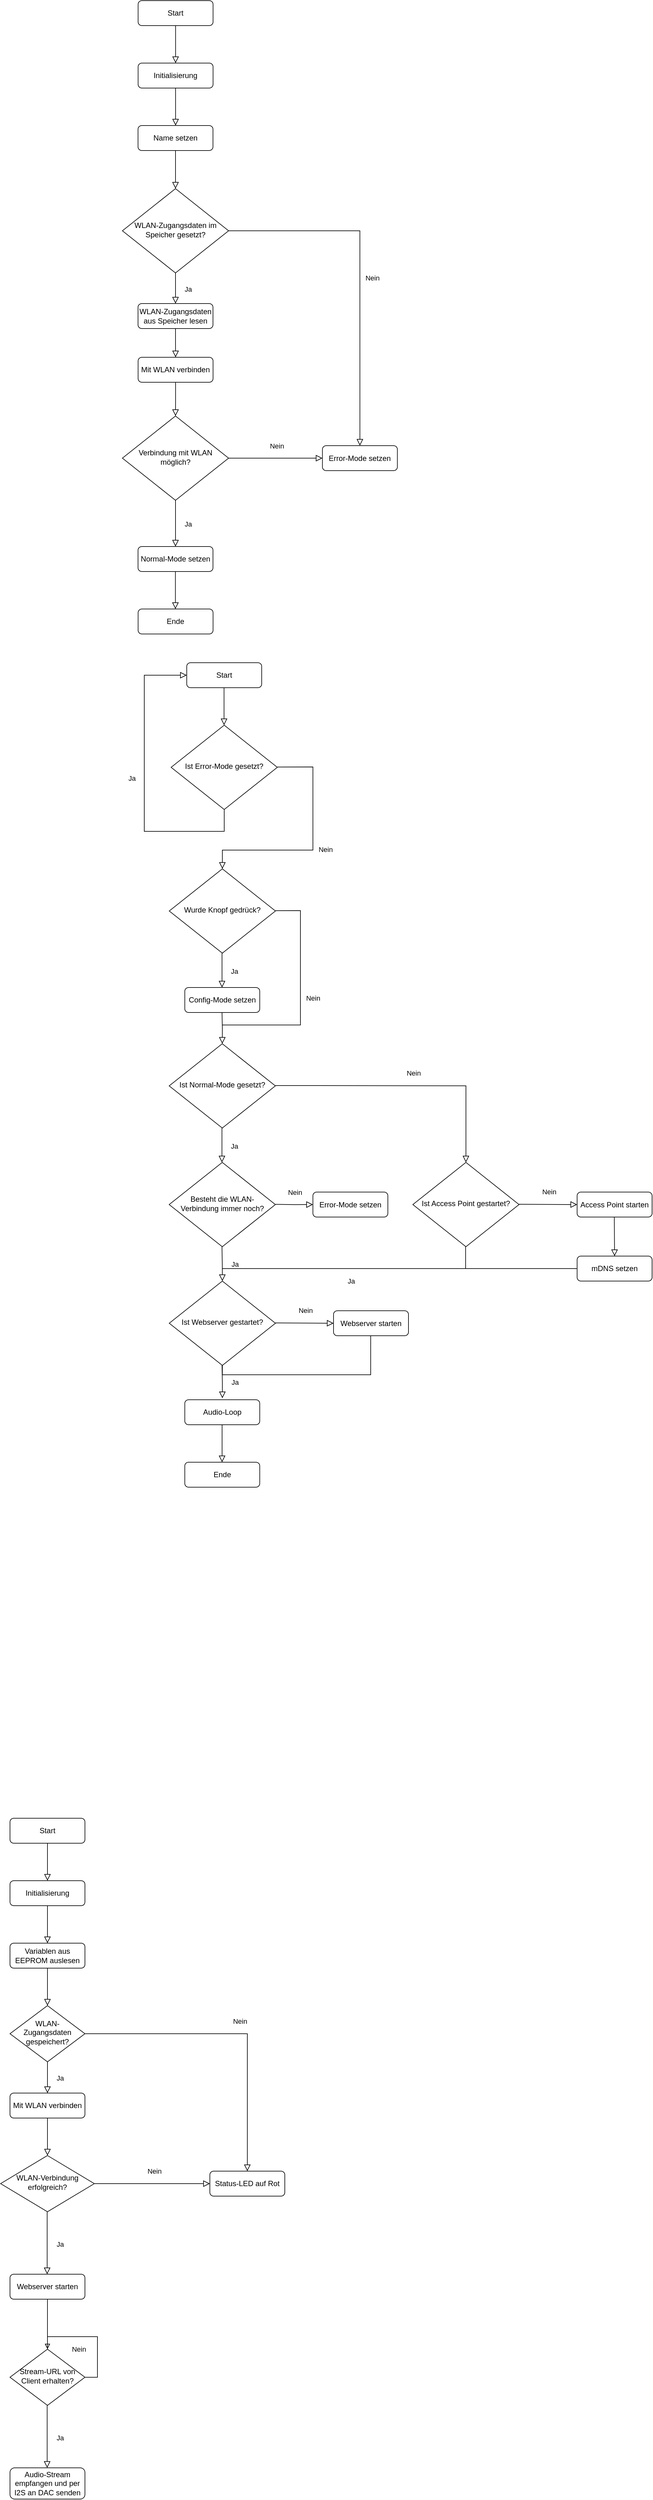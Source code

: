<mxfile version="22.0.3" type="device">
  <diagram id="C5RBs43oDa-KdzZeNtuy" name="Page-1">
    <mxGraphModel dx="2302" dy="3685" grid="1" gridSize="10" guides="1" tooltips="1" connect="1" arrows="1" fold="1" page="1" pageScale="1" pageWidth="827" pageHeight="1169" math="0" shadow="0">
      <root>
        <mxCell id="WIyWlLk6GJQsqaUBKTNV-0" />
        <mxCell id="WIyWlLk6GJQsqaUBKTNV-1" parent="WIyWlLk6GJQsqaUBKTNV-0" />
        <mxCell id="WIyWlLk6GJQsqaUBKTNV-2" value="" style="rounded=0;html=1;jettySize=auto;orthogonalLoop=1;fontSize=11;endArrow=block;endFill=0;endSize=8;strokeWidth=1;shadow=0;labelBackgroundColor=none;edgeStyle=orthogonalEdgeStyle;entryX=0.5;entryY=0;entryDx=0;entryDy=0;" parent="WIyWlLk6GJQsqaUBKTNV-1" source="WIyWlLk6GJQsqaUBKTNV-3" target="NoUdIXCvbO5CBjFVfiQf-2" edge="1">
          <mxGeometry relative="1" as="geometry">
            <mxPoint x="125" y="1810" as="targetPoint" />
          </mxGeometry>
        </mxCell>
        <mxCell id="WIyWlLk6GJQsqaUBKTNV-3" value="Initialisierung" style="rounded=1;whiteSpace=wrap;html=1;fontSize=12;glass=0;strokeWidth=1;shadow=0;" parent="WIyWlLk6GJQsqaUBKTNV-1" vertex="1">
          <mxGeometry x="65" y="1680" width="120" height="40" as="geometry" />
        </mxCell>
        <mxCell id="WIyWlLk6GJQsqaUBKTNV-5" value="Nein" style="edgeStyle=orthogonalEdgeStyle;rounded=0;html=1;jettySize=auto;orthogonalLoop=1;fontSize=11;endArrow=block;endFill=0;endSize=8;strokeWidth=1;shadow=0;labelBackgroundColor=none;entryX=0.5;entryY=0;entryDx=0;entryDy=0;" parent="WIyWlLk6GJQsqaUBKTNV-1" source="WIyWlLk6GJQsqaUBKTNV-6" target="NoUdIXCvbO5CBjFVfiQf-26" edge="1">
          <mxGeometry x="0.032" y="20" relative="1" as="geometry">
            <mxPoint as="offset" />
            <mxPoint x="435.067" y="2070" as="targetPoint" />
          </mxGeometry>
        </mxCell>
        <mxCell id="WIyWlLk6GJQsqaUBKTNV-6" value="WLAN- Zugangsdaten gespeichert?" style="rhombus;whiteSpace=wrap;html=1;shadow=0;fontFamily=Helvetica;fontSize=12;align=center;strokeWidth=1;spacing=6;spacingTop=-4;" parent="WIyWlLk6GJQsqaUBKTNV-1" vertex="1">
          <mxGeometry x="65" y="1880" width="120" height="90" as="geometry" />
        </mxCell>
        <mxCell id="NoUdIXCvbO5CBjFVfiQf-2" value="Variablen aus EEPROM auslesen" style="rounded=1;whiteSpace=wrap;html=1;fontSize=12;glass=0;strokeWidth=1;shadow=0;" parent="WIyWlLk6GJQsqaUBKTNV-1" vertex="1">
          <mxGeometry x="65" y="1780" width="120" height="40" as="geometry" />
        </mxCell>
        <mxCell id="NoUdIXCvbO5CBjFVfiQf-8" value="" style="rounded=0;html=1;jettySize=auto;orthogonalLoop=1;fontSize=11;endArrow=block;endFill=0;endSize=8;strokeWidth=1;shadow=0;labelBackgroundColor=none;edgeStyle=orthogonalEdgeStyle;entryX=0.5;entryY=0;entryDx=0;entryDy=0;" parent="WIyWlLk6GJQsqaUBKTNV-1" edge="1">
          <mxGeometry relative="1" as="geometry">
            <mxPoint x="125" y="1820" as="sourcePoint" />
            <mxPoint x="125" y="1880" as="targetPoint" />
          </mxGeometry>
        </mxCell>
        <mxCell id="NoUdIXCvbO5CBjFVfiQf-14" value="Mit WLAN verbinden" style="rounded=1;whiteSpace=wrap;html=1;fontSize=12;glass=0;strokeWidth=1;shadow=0;" parent="WIyWlLk6GJQsqaUBKTNV-1" vertex="1">
          <mxGeometry x="65" y="2020" width="120" height="40" as="geometry" />
        </mxCell>
        <mxCell id="NoUdIXCvbO5CBjFVfiQf-16" value="Ja" style="edgeStyle=orthogonalEdgeStyle;rounded=0;html=1;jettySize=auto;orthogonalLoop=1;fontSize=11;endArrow=block;endFill=0;endSize=8;strokeWidth=1;shadow=0;labelBackgroundColor=none;exitX=0.5;exitY=1;exitDx=0;exitDy=0;entryX=0.5;entryY=0;entryDx=0;entryDy=0;" parent="WIyWlLk6GJQsqaUBKTNV-1" source="WIyWlLk6GJQsqaUBKTNV-6" target="NoUdIXCvbO5CBjFVfiQf-14" edge="1">
          <mxGeometry x="0.032" y="20" relative="1" as="geometry">
            <mxPoint as="offset" />
            <mxPoint x="115" y="2000" as="sourcePoint" />
            <mxPoint x="215" y="2145" as="targetPoint" />
          </mxGeometry>
        </mxCell>
        <mxCell id="NoUdIXCvbO5CBjFVfiQf-26" value="Status-LED auf Rot" style="rounded=1;whiteSpace=wrap;html=1;fontSize=12;glass=0;strokeWidth=1;shadow=0;" parent="WIyWlLk6GJQsqaUBKTNV-1" vertex="1">
          <mxGeometry x="385" y="2145" width="120" height="40" as="geometry" />
        </mxCell>
        <mxCell id="NoUdIXCvbO5CBjFVfiQf-29" value="" style="rounded=0;html=1;jettySize=auto;orthogonalLoop=1;fontSize=11;endArrow=block;endFill=0;endSize=8;strokeWidth=1;shadow=0;labelBackgroundColor=none;edgeStyle=orthogonalEdgeStyle;entryX=0.5;entryY=0;entryDx=0;entryDy=0;" parent="WIyWlLk6GJQsqaUBKTNV-1" edge="1">
          <mxGeometry relative="1" as="geometry">
            <mxPoint x="125" y="2060" as="sourcePoint" />
            <mxPoint x="125" y="2120" as="targetPoint" />
          </mxGeometry>
        </mxCell>
        <mxCell id="NoUdIXCvbO5CBjFVfiQf-40" value="Nein" style="edgeStyle=orthogonalEdgeStyle;rounded=0;html=1;jettySize=auto;orthogonalLoop=1;fontSize=11;endArrow=block;endFill=0;endSize=8;strokeWidth=1;shadow=0;labelBackgroundColor=none;entryX=0;entryY=0.5;entryDx=0;entryDy=0;" parent="WIyWlLk6GJQsqaUBKTNV-1" source="NoUdIXCvbO5CBjFVfiQf-41" target="NoUdIXCvbO5CBjFVfiQf-26" edge="1">
          <mxGeometry x="0.032" y="20" relative="1" as="geometry">
            <mxPoint as="offset" />
            <mxPoint x="285" y="2310" as="targetPoint" />
          </mxGeometry>
        </mxCell>
        <mxCell id="NoUdIXCvbO5CBjFVfiQf-41" value="WLAN-Verbindung erfolgreich?" style="rhombus;whiteSpace=wrap;html=1;shadow=0;fontFamily=Helvetica;fontSize=12;align=center;strokeWidth=1;spacing=6;spacingTop=-4;" parent="WIyWlLk6GJQsqaUBKTNV-1" vertex="1">
          <mxGeometry x="50" y="2120" width="150" height="90" as="geometry" />
        </mxCell>
        <mxCell id="f2kTeQApSR_eKl2B75hl-4" style="edgeStyle=orthogonalEdgeStyle;rounded=0;hachureGap=4;orthogonalLoop=1;jettySize=auto;html=1;entryX=0.5;entryY=0;entryDx=0;entryDy=0;fontFamily=Architects Daughter;fontSource=https%3A%2F%2Ffonts.googleapis.com%2Fcss%3Ffamily%3DArchitects%2BDaughter;fontSize=16;endArrow=block;endFill=0;" parent="WIyWlLk6GJQsqaUBKTNV-1" source="NoUdIXCvbO5CBjFVfiQf-45" edge="1">
          <mxGeometry relative="1" as="geometry">
            <mxPoint x="125" y="2430" as="targetPoint" />
          </mxGeometry>
        </mxCell>
        <mxCell id="NoUdIXCvbO5CBjFVfiQf-45" value="Webserver starten" style="rounded=1;whiteSpace=wrap;html=1;fontSize=12;glass=0;strokeWidth=1;shadow=0;" parent="WIyWlLk6GJQsqaUBKTNV-1" vertex="1">
          <mxGeometry x="65" y="2310" width="120" height="40" as="geometry" />
        </mxCell>
        <mxCell id="NoUdIXCvbO5CBjFVfiQf-47" value="Ja" style="edgeStyle=orthogonalEdgeStyle;rounded=0;html=1;jettySize=auto;orthogonalLoop=1;fontSize=11;endArrow=block;endFill=0;endSize=8;strokeWidth=1;shadow=0;labelBackgroundColor=none;exitX=0.5;exitY=1;exitDx=0;exitDy=0;entryX=0.5;entryY=0;entryDx=0;entryDy=0;" parent="WIyWlLk6GJQsqaUBKTNV-1" edge="1">
          <mxGeometry x="0.032" y="20" relative="1" as="geometry">
            <mxPoint as="offset" />
            <mxPoint x="124.5" y="2210" as="sourcePoint" />
            <mxPoint x="124.5" y="2310" as="targetPoint" />
          </mxGeometry>
        </mxCell>
        <mxCell id="f2kTeQApSR_eKl2B75hl-6" value="Stream-URL von Client erhalten?" style="rhombus;whiteSpace=wrap;html=1;shadow=0;fontFamily=Helvetica;fontSize=12;align=center;strokeWidth=1;spacing=6;spacingTop=-4;" parent="WIyWlLk6GJQsqaUBKTNV-1" vertex="1">
          <mxGeometry x="65" y="2430" width="120" height="90" as="geometry" />
        </mxCell>
        <mxCell id="f2kTeQApSR_eKl2B75hl-8" value="Nein" style="edgeStyle=orthogonalEdgeStyle;rounded=0;html=1;jettySize=auto;orthogonalLoop=1;fontSize=11;endArrow=none;endFill=0;endSize=8;strokeWidth=1;shadow=0;labelBackgroundColor=none;entryX=0.5;entryY=0;entryDx=0;entryDy=0;" parent="WIyWlLk6GJQsqaUBKTNV-1" target="f2kTeQApSR_eKl2B75hl-6" edge="1">
          <mxGeometry x="0.243" y="20" relative="1" as="geometry">
            <mxPoint as="offset" />
            <mxPoint x="405" y="2450" as="targetPoint" />
            <mxPoint x="185" y="2475" as="sourcePoint" />
            <Array as="points">
              <mxPoint x="205" y="2475" />
              <mxPoint x="205" y="2410" />
              <mxPoint x="125" y="2410" />
            </Array>
          </mxGeometry>
        </mxCell>
        <mxCell id="f2kTeQApSR_eKl2B75hl-10" value="Audio-Stream empfangen und per I2S an DAC senden" style="rounded=1;whiteSpace=wrap;html=1;fontSize=12;glass=0;strokeWidth=1;shadow=0;" parent="WIyWlLk6GJQsqaUBKTNV-1" vertex="1">
          <mxGeometry x="65" y="2620" width="120" height="50" as="geometry" />
        </mxCell>
        <mxCell id="f2kTeQApSR_eKl2B75hl-11" value="Ja" style="edgeStyle=orthogonalEdgeStyle;rounded=0;html=1;jettySize=auto;orthogonalLoop=1;fontSize=11;endArrow=block;endFill=0;endSize=8;strokeWidth=1;shadow=0;labelBackgroundColor=none;exitX=0.5;exitY=1;exitDx=0;exitDy=0;entryX=0.5;entryY=0;entryDx=0;entryDy=0;" parent="WIyWlLk6GJQsqaUBKTNV-1" edge="1">
          <mxGeometry x="0.032" y="20" relative="1" as="geometry">
            <mxPoint as="offset" />
            <mxPoint x="124.5" y="2520" as="sourcePoint" />
            <mxPoint x="124.5" y="2620" as="targetPoint" />
          </mxGeometry>
        </mxCell>
        <mxCell id="qmAoVKqce5lMV85SD938-1" value="Start" style="rounded=1;whiteSpace=wrap;html=1;fontSize=12;glass=0;strokeWidth=1;shadow=0;" parent="WIyWlLk6GJQsqaUBKTNV-1" vertex="1">
          <mxGeometry x="65" y="1580" width="120" height="40" as="geometry" />
        </mxCell>
        <mxCell id="qmAoVKqce5lMV85SD938-2" value="" style="rounded=0;html=1;jettySize=auto;orthogonalLoop=1;fontSize=11;endArrow=block;endFill=0;endSize=8;strokeWidth=1;shadow=0;labelBackgroundColor=none;edgeStyle=orthogonalEdgeStyle;entryX=0.5;entryY=0;entryDx=0;entryDy=0;exitX=0.5;exitY=1;exitDx=0;exitDy=0;" parent="WIyWlLk6GJQsqaUBKTNV-1" source="qmAoVKqce5lMV85SD938-1" target="WIyWlLk6GJQsqaUBKTNV-3" edge="1">
          <mxGeometry relative="1" as="geometry">
            <mxPoint x="135" y="1790" as="targetPoint" />
            <mxPoint x="135" y="1730" as="sourcePoint" />
          </mxGeometry>
        </mxCell>
        <mxCell id="qmAoVKqce5lMV85SD938-8" value="Nein" style="edgeStyle=orthogonalEdgeStyle;rounded=0;html=1;jettySize=auto;orthogonalLoop=1;fontSize=11;endArrow=block;endFill=0;endSize=8;strokeWidth=1;shadow=0;labelBackgroundColor=none;entryX=0.5;entryY=0;entryDx=0;entryDy=0;" parent="WIyWlLk6GJQsqaUBKTNV-1" source="qmAoVKqce5lMV85SD938-9" target="qmAoVKqce5lMV85SD938-12" edge="1">
          <mxGeometry x="0.031" y="20" relative="1" as="geometry">
            <mxPoint as="offset" />
            <mxPoint x="634.99" y="-719" as="targetPoint" />
          </mxGeometry>
        </mxCell>
        <mxCell id="qmAoVKqce5lMV85SD938-9" value="WLAN-Zugangsdaten im Speicher gesetzt?" style="rhombus;whiteSpace=wrap;html=1;shadow=0;fontFamily=Helvetica;fontSize=12;align=center;strokeWidth=1;spacing=6;spacingTop=-4;" parent="WIyWlLk6GJQsqaUBKTNV-1" vertex="1">
          <mxGeometry x="244.99" y="-1029" width="170" height="135" as="geometry" />
        </mxCell>
        <mxCell id="qmAoVKqce5lMV85SD938-10" value="Ja" style="edgeStyle=orthogonalEdgeStyle;rounded=0;html=1;jettySize=auto;orthogonalLoop=1;fontSize=11;endArrow=block;endFill=0;endSize=8;strokeWidth=1;shadow=0;labelBackgroundColor=none;exitX=0.5;exitY=1;exitDx=0;exitDy=0;entryX=0.5;entryY=0;entryDx=0;entryDy=0;" parent="WIyWlLk6GJQsqaUBKTNV-1" source="qmAoVKqce5lMV85SD938-9" target="qmAoVKqce5lMV85SD938-11" edge="1">
          <mxGeometry x="0.032" y="20" relative="1" as="geometry">
            <mxPoint as="offset" />
            <mxPoint x="304.99" y="-864" as="sourcePoint" />
            <mxPoint x="314.99" y="-844" as="targetPoint" />
          </mxGeometry>
        </mxCell>
        <mxCell id="qmAoVKqce5lMV85SD938-11" value="WLAN-Zugangsdaten aus Speicher lesen" style="rounded=1;whiteSpace=wrap;html=1;fontSize=12;glass=0;strokeWidth=1;shadow=0;" parent="WIyWlLk6GJQsqaUBKTNV-1" vertex="1">
          <mxGeometry x="269.99" y="-845" width="120" height="40" as="geometry" />
        </mxCell>
        <mxCell id="qmAoVKqce5lMV85SD938-12" value="Error-Mode setzen" style="rounded=1;whiteSpace=wrap;html=1;fontSize=12;glass=0;strokeWidth=1;shadow=0;" parent="WIyWlLk6GJQsqaUBKTNV-1" vertex="1">
          <mxGeometry x="565.24" y="-617.5" width="120" height="40" as="geometry" />
        </mxCell>
        <mxCell id="qmAoVKqce5lMV85SD938-14" value="Mit WLAN verbinden" style="rounded=1;whiteSpace=wrap;html=1;fontSize=12;glass=0;strokeWidth=1;shadow=0;" parent="WIyWlLk6GJQsqaUBKTNV-1" vertex="1">
          <mxGeometry x="270.12" y="-759" width="120" height="40" as="geometry" />
        </mxCell>
        <mxCell id="qmAoVKqce5lMV85SD938-15" value="Verbindung mit WLAN möglich?" style="rhombus;whiteSpace=wrap;html=1;shadow=0;fontFamily=Helvetica;fontSize=12;align=center;strokeWidth=1;spacing=6;spacingTop=-4;" parent="WIyWlLk6GJQsqaUBKTNV-1" vertex="1">
          <mxGeometry x="244.99" y="-665" width="170" height="135" as="geometry" />
        </mxCell>
        <mxCell id="qmAoVKqce5lMV85SD938-16" value="Ja" style="edgeStyle=orthogonalEdgeStyle;rounded=0;html=1;jettySize=auto;orthogonalLoop=1;fontSize=11;endArrow=block;endFill=0;endSize=8;strokeWidth=1;shadow=0;labelBackgroundColor=none;exitX=0.5;exitY=1;exitDx=0;exitDy=0;entryX=0.5;entryY=0;entryDx=0;entryDy=0;" parent="WIyWlLk6GJQsqaUBKTNV-1" source="qmAoVKqce5lMV85SD938-15" target="qmAoVKqce5lMV85SD938-22" edge="1">
          <mxGeometry x="0.032" y="20" relative="1" as="geometry">
            <mxPoint as="offset" />
            <mxPoint x="340.11" y="-865" as="sourcePoint" />
            <mxPoint x="330.11" y="-476" as="targetPoint" />
          </mxGeometry>
        </mxCell>
        <mxCell id="qmAoVKqce5lMV85SD938-17" value="Nein" style="edgeStyle=orthogonalEdgeStyle;rounded=0;html=1;jettySize=auto;orthogonalLoop=1;fontSize=11;endArrow=block;endFill=0;endSize=8;strokeWidth=1;shadow=0;labelBackgroundColor=none;entryX=0;entryY=0.5;entryDx=0;entryDy=0;exitX=1;exitY=0.5;exitDx=0;exitDy=0;" parent="WIyWlLk6GJQsqaUBKTNV-1" source="qmAoVKqce5lMV85SD938-15" target="qmAoVKqce5lMV85SD938-12" edge="1">
          <mxGeometry x="0.032" y="20" relative="1" as="geometry">
            <mxPoint as="offset" />
            <mxPoint x="635.11" y="-445" as="targetPoint" />
            <mxPoint x="425.11" y="-647" as="sourcePoint" />
          </mxGeometry>
        </mxCell>
        <mxCell id="qmAoVKqce5lMV85SD938-18" value="" style="rounded=0;html=1;jettySize=auto;orthogonalLoop=1;fontSize=11;endArrow=block;endFill=0;endSize=8;strokeWidth=1;shadow=0;labelBackgroundColor=none;edgeStyle=orthogonalEdgeStyle;exitX=0.5;exitY=1;exitDx=0;exitDy=0;entryX=0.5;entryY=0;entryDx=0;entryDy=0;" parent="WIyWlLk6GJQsqaUBKTNV-1" source="qmAoVKqce5lMV85SD938-11" target="qmAoVKqce5lMV85SD938-14" edge="1">
          <mxGeometry relative="1" as="geometry">
            <mxPoint x="315.11" y="-765" as="targetPoint" />
            <mxPoint x="155.11" y="-415" as="sourcePoint" />
          </mxGeometry>
        </mxCell>
        <mxCell id="qmAoVKqce5lMV85SD938-20" value="" style="rounded=0;html=1;jettySize=auto;orthogonalLoop=1;fontSize=11;endArrow=block;endFill=0;endSize=8;strokeWidth=1;shadow=0;labelBackgroundColor=none;edgeStyle=orthogonalEdgeStyle;exitX=0.5;exitY=1;exitDx=0;exitDy=0;entryX=0.5;entryY=0;entryDx=0;entryDy=0;" parent="WIyWlLk6GJQsqaUBKTNV-1" source="qmAoVKqce5lMV85SD938-14" target="qmAoVKqce5lMV85SD938-15" edge="1">
          <mxGeometry relative="1" as="geometry">
            <mxPoint x="329.11" y="-673" as="targetPoint" />
            <mxPoint x="329.11" y="-719" as="sourcePoint" />
          </mxGeometry>
        </mxCell>
        <mxCell id="qmAoVKqce5lMV85SD938-21" value="Ist Error-Mode gesetzt?" style="rhombus;whiteSpace=wrap;html=1;shadow=0;fontFamily=Helvetica;fontSize=12;align=center;strokeWidth=1;spacing=6;spacingTop=-4;" parent="WIyWlLk6GJQsqaUBKTNV-1" vertex="1">
          <mxGeometry x="323" y="-170" width="170" height="135" as="geometry" />
        </mxCell>
        <mxCell id="qmAoVKqce5lMV85SD938-22" value="Normal-Mode setzen" style="rounded=1;whiteSpace=wrap;html=1;fontSize=12;glass=0;strokeWidth=1;shadow=0;" parent="WIyWlLk6GJQsqaUBKTNV-1" vertex="1">
          <mxGeometry x="269.99" y="-456" width="120" height="40" as="geometry" />
        </mxCell>
        <mxCell id="qmAoVKqce5lMV85SD938-26" value="Nein" style="edgeStyle=orthogonalEdgeStyle;rounded=0;html=1;jettySize=auto;orthogonalLoop=1;fontSize=11;endArrow=block;endFill=0;endSize=8;strokeWidth=1;shadow=0;labelBackgroundColor=none;entryX=0.5;entryY=0;entryDx=0;entryDy=0;exitX=1;exitY=0.5;exitDx=0;exitDy=0;" parent="WIyWlLk6GJQsqaUBKTNV-1" target="qmAoVKqce5lMV85SD938-58" edge="1">
          <mxGeometry x="0.032" y="20" relative="1" as="geometry">
            <mxPoint as="offset" />
            <mxPoint x="635" y="-10" as="targetPoint" />
            <mxPoint x="493.12" y="-103.06" as="sourcePoint" />
            <Array as="points">
              <mxPoint x="550" y="-103" />
              <mxPoint x="550" y="30" />
              <mxPoint x="405" y="30" />
            </Array>
          </mxGeometry>
        </mxCell>
        <mxCell id="qmAoVKqce5lMV85SD938-29" value="Ja" style="edgeStyle=orthogonalEdgeStyle;rounded=0;html=1;jettySize=auto;orthogonalLoop=1;fontSize=11;endArrow=block;endFill=0;endSize=8;strokeWidth=1;shadow=0;labelBackgroundColor=none;entryX=0;entryY=0.5;entryDx=0;entryDy=0;exitX=0.5;exitY=1;exitDx=0;exitDy=0;" parent="WIyWlLk6GJQsqaUBKTNV-1" source="qmAoVKqce5lMV85SD938-21" target="qmAoVKqce5lMV85SD938-68" edge="1">
          <mxGeometry x="0.032" y="20" relative="1" as="geometry">
            <mxPoint as="offset" />
            <mxPoint x="440" as="sourcePoint" />
            <mxPoint x="407.47" y="20" as="targetPoint" />
            <Array as="points">
              <mxPoint x="408" />
              <mxPoint x="280" />
              <mxPoint x="280" y="-250" />
            </Array>
          </mxGeometry>
        </mxCell>
        <mxCell id="qmAoVKqce5lMV85SD938-32" value="Ist Normal-Mode gesetzt?" style="rhombus;whiteSpace=wrap;html=1;shadow=0;fontFamily=Helvetica;fontSize=12;align=center;strokeWidth=1;spacing=6;spacingTop=-4;" parent="WIyWlLk6GJQsqaUBKTNV-1" vertex="1">
          <mxGeometry x="319.88" y="340" width="170" height="135" as="geometry" />
        </mxCell>
        <mxCell id="qmAoVKqce5lMV85SD938-33" value="Nein" style="edgeStyle=orthogonalEdgeStyle;rounded=0;html=1;jettySize=auto;orthogonalLoop=1;fontSize=11;endArrow=block;endFill=0;endSize=8;strokeWidth=1;shadow=0;labelBackgroundColor=none;entryX=0.5;entryY=0;entryDx=0;entryDy=0;exitX=1;exitY=0.5;exitDx=0;exitDy=0;" parent="WIyWlLk6GJQsqaUBKTNV-1" target="qmAoVKqce5lMV85SD938-44" edge="1">
          <mxGeometry x="0.032" y="20" relative="1" as="geometry">
            <mxPoint as="offset" />
            <mxPoint x="742" y="442.5" as="targetPoint" />
            <mxPoint x="490" y="406.94" as="sourcePoint" />
          </mxGeometry>
        </mxCell>
        <mxCell id="qmAoVKqce5lMV85SD938-34" value="Ja" style="edgeStyle=orthogonalEdgeStyle;rounded=0;html=1;jettySize=auto;orthogonalLoop=1;fontSize=11;endArrow=block;endFill=0;endSize=8;strokeWidth=1;shadow=0;labelBackgroundColor=none;exitX=0.5;exitY=1;exitDx=0;exitDy=0;entryX=0.5;entryY=0;entryDx=0;entryDy=0;" parent="WIyWlLk6GJQsqaUBKTNV-1" edge="1">
          <mxGeometry x="0.032" y="20" relative="1" as="geometry">
            <mxPoint as="offset" />
            <mxPoint x="404.35" y="475" as="sourcePoint" />
            <mxPoint x="404.35" y="530" as="targetPoint" />
          </mxGeometry>
        </mxCell>
        <mxCell id="qmAoVKqce5lMV85SD938-37" value="Besteht die WLAN-Verbindung immer noch?" style="rhombus;whiteSpace=wrap;html=1;shadow=0;fontFamily=Helvetica;fontSize=12;align=center;strokeWidth=1;spacing=6;spacingTop=-4;" parent="WIyWlLk6GJQsqaUBKTNV-1" vertex="1">
          <mxGeometry x="319.88" y="530" width="170" height="135" as="geometry" />
        </mxCell>
        <mxCell id="qmAoVKqce5lMV85SD938-38" value="Ja" style="edgeStyle=orthogonalEdgeStyle;rounded=0;html=1;jettySize=auto;orthogonalLoop=1;fontSize=11;endArrow=block;endFill=0;endSize=8;strokeWidth=1;shadow=0;labelBackgroundColor=none;exitX=0.5;exitY=1;exitDx=0;exitDy=0;entryX=0.5;entryY=0;entryDx=0;entryDy=0;" parent="WIyWlLk6GJQsqaUBKTNV-1" target="qmAoVKqce5lMV85SD938-52" edge="1">
          <mxGeometry x="0.032" y="20" relative="1" as="geometry">
            <mxPoint as="offset" />
            <mxPoint x="404.38" y="665" as="sourcePoint" />
            <mxPoint x="404.38" y="720" as="targetPoint" />
          </mxGeometry>
        </mxCell>
        <mxCell id="qmAoVKqce5lMV85SD938-40" value="Error-Mode setzen" style="rounded=1;whiteSpace=wrap;html=1;fontSize=12;glass=0;strokeWidth=1;shadow=0;" parent="WIyWlLk6GJQsqaUBKTNV-1" vertex="1">
          <mxGeometry x="550" y="577.5" width="120" height="40" as="geometry" />
        </mxCell>
        <mxCell id="qmAoVKqce5lMV85SD938-44" value="Ist Access Point gestartet?" style="rhombus;whiteSpace=wrap;html=1;shadow=0;fontFamily=Helvetica;fontSize=12;align=center;strokeWidth=1;spacing=6;spacingTop=-4;" parent="WIyWlLk6GJQsqaUBKTNV-1" vertex="1">
          <mxGeometry x="710" y="530" width="170" height="135" as="geometry" />
        </mxCell>
        <mxCell id="qmAoVKqce5lMV85SD938-45" value="Ja" style="edgeStyle=orthogonalEdgeStyle;rounded=0;html=1;jettySize=auto;orthogonalLoop=1;fontSize=11;endArrow=none;endFill=0;endSize=8;strokeWidth=1;shadow=0;labelBackgroundColor=none;exitX=0.5;exitY=1;exitDx=0;exitDy=0;" parent="WIyWlLk6GJQsqaUBKTNV-1" edge="1">
          <mxGeometry x="0.032" y="20" relative="1" as="geometry">
            <mxPoint as="offset" />
            <mxPoint x="794.48" y="665" as="sourcePoint" />
            <mxPoint x="405" y="700" as="targetPoint" />
            <Array as="points">
              <mxPoint x="794" y="700" />
            </Array>
          </mxGeometry>
        </mxCell>
        <mxCell id="qmAoVKqce5lMV85SD938-46" value="Nein" style="edgeStyle=orthogonalEdgeStyle;rounded=0;html=1;jettySize=auto;orthogonalLoop=1;fontSize=11;endArrow=block;endFill=0;endSize=8;strokeWidth=1;shadow=0;labelBackgroundColor=none;entryX=0;entryY=0.5;entryDx=0;entryDy=0;exitX=1;exitY=0.5;exitDx=0;exitDy=0;" parent="WIyWlLk6GJQsqaUBKTNV-1" target="qmAoVKqce5lMV85SD938-47" edge="1">
          <mxGeometry x="0.032" y="20" relative="1" as="geometry">
            <mxPoint as="offset" />
            <mxPoint x="1030" y="597.02" as="targetPoint" />
            <mxPoint x="880" y="597.02" as="sourcePoint" />
          </mxGeometry>
        </mxCell>
        <mxCell id="qmAoVKqce5lMV85SD938-47" value="Access Point starten" style="rounded=1;whiteSpace=wrap;html=1;fontSize=12;glass=0;strokeWidth=1;shadow=0;" parent="WIyWlLk6GJQsqaUBKTNV-1" vertex="1">
          <mxGeometry x="973" y="577.5" width="120" height="40" as="geometry" />
        </mxCell>
        <mxCell id="qmAoVKqce5lMV85SD938-70" style="edgeStyle=orthogonalEdgeStyle;rounded=0;orthogonalLoop=1;jettySize=auto;html=1;endArrow=none;endFill=0;" parent="WIyWlLk6GJQsqaUBKTNV-1" source="qmAoVKqce5lMV85SD938-48" edge="1">
          <mxGeometry relative="1" as="geometry">
            <mxPoint x="790" y="700" as="targetPoint" />
          </mxGeometry>
        </mxCell>
        <mxCell id="qmAoVKqce5lMV85SD938-48" value="mDNS setzen" style="rounded=1;whiteSpace=wrap;html=1;fontSize=12;glass=0;strokeWidth=1;shadow=0;" parent="WIyWlLk6GJQsqaUBKTNV-1" vertex="1">
          <mxGeometry x="973" y="680" width="120" height="40" as="geometry" />
        </mxCell>
        <mxCell id="qmAoVKqce5lMV85SD938-49" value="" style="rounded=0;html=1;jettySize=auto;orthogonalLoop=1;fontSize=11;endArrow=block;endFill=0;endSize=8;strokeWidth=1;shadow=0;labelBackgroundColor=none;edgeStyle=orthogonalEdgeStyle;entryX=0.5;entryY=0;entryDx=0;entryDy=0;" parent="WIyWlLk6GJQsqaUBKTNV-1" target="qmAoVKqce5lMV85SD938-48" edge="1">
          <mxGeometry relative="1" as="geometry">
            <mxPoint x="1032.52" y="617.5" as="sourcePoint" />
            <mxPoint x="1032.52" y="677.5" as="targetPoint" />
          </mxGeometry>
        </mxCell>
        <mxCell id="qmAoVKqce5lMV85SD938-50" value="Nein" style="edgeStyle=orthogonalEdgeStyle;rounded=0;html=1;jettySize=auto;orthogonalLoop=1;fontSize=11;endArrow=block;endFill=0;endSize=8;strokeWidth=1;shadow=0;labelBackgroundColor=none;entryX=0;entryY=0.5;entryDx=0;entryDy=0;exitX=1;exitY=0.5;exitDx=0;exitDy=0;" parent="WIyWlLk6GJQsqaUBKTNV-1" target="qmAoVKqce5lMV85SD938-40" edge="1">
          <mxGeometry x="0.032" y="20" relative="1" as="geometry">
            <mxPoint as="offset" />
            <mxPoint x="640.13" y="597.12" as="targetPoint" />
            <mxPoint x="490.13" y="597.12" as="sourcePoint" />
          </mxGeometry>
        </mxCell>
        <mxCell id="qmAoVKqce5lMV85SD938-52" value="Ist Webserver gestartet?" style="rhombus;whiteSpace=wrap;html=1;shadow=0;fontFamily=Helvetica;fontSize=12;align=center;strokeWidth=1;spacing=6;spacingTop=-4;" parent="WIyWlLk6GJQsqaUBKTNV-1" vertex="1">
          <mxGeometry x="320" y="720" width="170" height="135" as="geometry" />
        </mxCell>
        <mxCell id="qmAoVKqce5lMV85SD938-53" value="Ja" style="edgeStyle=orthogonalEdgeStyle;rounded=0;html=1;jettySize=auto;orthogonalLoop=1;fontSize=11;endArrow=block;endFill=0;endSize=8;strokeWidth=1;shadow=0;labelBackgroundColor=none;exitX=0.5;exitY=1;exitDx=0;exitDy=0;entryX=0.5;entryY=0;entryDx=0;entryDy=0;" parent="WIyWlLk6GJQsqaUBKTNV-1" edge="1">
          <mxGeometry x="0.032" y="20" relative="1" as="geometry">
            <mxPoint as="offset" />
            <mxPoint x="404.48" y="855" as="sourcePoint" />
            <mxPoint x="405.04" y="907.5" as="targetPoint" />
          </mxGeometry>
        </mxCell>
        <mxCell id="qmAoVKqce5lMV85SD938-54" value="Nein" style="edgeStyle=orthogonalEdgeStyle;rounded=0;html=1;jettySize=auto;orthogonalLoop=1;fontSize=11;endArrow=block;endFill=0;endSize=8;strokeWidth=1;shadow=0;labelBackgroundColor=none;entryX=0;entryY=0.5;entryDx=0;entryDy=0;exitX=1;exitY=0.5;exitDx=0;exitDy=0;" parent="WIyWlLk6GJQsqaUBKTNV-1" target="qmAoVKqce5lMV85SD938-55" edge="1">
          <mxGeometry x="0.032" y="20" relative="1" as="geometry">
            <mxPoint as="offset" />
            <mxPoint x="640" y="787.02" as="targetPoint" />
            <mxPoint x="490" y="787.02" as="sourcePoint" />
          </mxGeometry>
        </mxCell>
        <mxCell id="qmAoVKqce5lMV85SD938-55" value="Webserver starten" style="rounded=1;whiteSpace=wrap;html=1;fontSize=12;glass=0;strokeWidth=1;shadow=0;" parent="WIyWlLk6GJQsqaUBKTNV-1" vertex="1">
          <mxGeometry x="583" y="767.5" width="120" height="40" as="geometry" />
        </mxCell>
        <mxCell id="qmAoVKqce5lMV85SD938-57" value="" style="rounded=0;html=1;jettySize=auto;orthogonalLoop=1;fontSize=11;endArrow=none;endFill=0;endSize=8;strokeWidth=1;shadow=0;labelBackgroundColor=none;edgeStyle=orthogonalEdgeStyle;entryX=0.5;entryY=1;entryDx=0;entryDy=0;" parent="WIyWlLk6GJQsqaUBKTNV-1" target="qmAoVKqce5lMV85SD938-52" edge="1">
          <mxGeometry relative="1" as="geometry">
            <mxPoint x="642.52" y="807.5" as="sourcePoint" />
            <mxPoint x="410" y="890" as="targetPoint" />
            <Array as="points">
              <mxPoint x="643" y="870" />
              <mxPoint x="405" y="870" />
            </Array>
          </mxGeometry>
        </mxCell>
        <mxCell id="qmAoVKqce5lMV85SD938-58" value="Wurde Knopf gedrück?" style="rhombus;whiteSpace=wrap;html=1;shadow=0;fontFamily=Helvetica;fontSize=12;align=center;strokeWidth=1;spacing=6;spacingTop=-4;" parent="WIyWlLk6GJQsqaUBKTNV-1" vertex="1">
          <mxGeometry x="320.0" y="60" width="170" height="135" as="geometry" />
        </mxCell>
        <mxCell id="qmAoVKqce5lMV85SD938-59" value="Nein" style="edgeStyle=orthogonalEdgeStyle;rounded=0;html=1;jettySize=auto;orthogonalLoop=1;fontSize=11;endArrow=none;endFill=0;endSize=8;strokeWidth=1;shadow=0;labelBackgroundColor=none;exitX=1;exitY=0.5;exitDx=0;exitDy=0;" parent="WIyWlLk6GJQsqaUBKTNV-1" edge="1">
          <mxGeometry x="0.032" y="20" relative="1" as="geometry">
            <mxPoint as="offset" />
            <mxPoint x="405" y="310" as="targetPoint" />
            <mxPoint x="490.12" y="126.94" as="sourcePoint" />
            <Array as="points">
              <mxPoint x="530" y="127" />
              <mxPoint x="530" y="310" />
            </Array>
          </mxGeometry>
        </mxCell>
        <mxCell id="qmAoVKqce5lMV85SD938-60" value="Config-Mode setzen" style="rounded=1;whiteSpace=wrap;html=1;fontSize=12;glass=0;strokeWidth=1;shadow=0;" parent="WIyWlLk6GJQsqaUBKTNV-1" vertex="1">
          <mxGeometry x="344.87" y="250" width="120" height="40" as="geometry" />
        </mxCell>
        <mxCell id="qmAoVKqce5lMV85SD938-61" value="Ja" style="edgeStyle=orthogonalEdgeStyle;rounded=0;html=1;jettySize=auto;orthogonalLoop=1;fontSize=11;endArrow=block;endFill=0;endSize=8;strokeWidth=1;shadow=0;labelBackgroundColor=none;exitX=0.5;exitY=1;exitDx=0;exitDy=0;entryX=0.5;entryY=0;entryDx=0;entryDy=0;" parent="WIyWlLk6GJQsqaUBKTNV-1" edge="1">
          <mxGeometry x="0.032" y="20" relative="1" as="geometry">
            <mxPoint as="offset" />
            <mxPoint x="404.47" y="195" as="sourcePoint" />
            <mxPoint x="404.47" y="250" as="targetPoint" />
          </mxGeometry>
        </mxCell>
        <mxCell id="qmAoVKqce5lMV85SD938-62" value="" style="rounded=0;html=1;jettySize=auto;orthogonalLoop=1;fontSize=11;endArrow=block;endFill=0;endSize=8;strokeWidth=1;shadow=0;labelBackgroundColor=none;edgeStyle=orthogonalEdgeStyle;exitX=0.5;exitY=1;exitDx=0;exitDy=0;entryX=0.5;entryY=0;entryDx=0;entryDy=0;" parent="WIyWlLk6GJQsqaUBKTNV-1" edge="1">
          <mxGeometry relative="1" as="geometry">
            <mxPoint x="404.87" y="340" as="targetPoint" />
            <mxPoint x="404.47" y="290" as="sourcePoint" />
          </mxGeometry>
        </mxCell>
        <mxCell id="qmAoVKqce5lMV85SD938-68" value="Start" style="rounded=1;whiteSpace=wrap;html=1;fontSize=12;glass=0;strokeWidth=1;shadow=0;" parent="WIyWlLk6GJQsqaUBKTNV-1" vertex="1">
          <mxGeometry x="348" y="-270" width="120" height="40" as="geometry" />
        </mxCell>
        <mxCell id="qmAoVKqce5lMV85SD938-71" value="Audio-Loop" style="rounded=1;whiteSpace=wrap;html=1;fontSize=12;glass=0;strokeWidth=1;shadow=0;" parent="WIyWlLk6GJQsqaUBKTNV-1" vertex="1">
          <mxGeometry x="344.87" y="910" width="120" height="40" as="geometry" />
        </mxCell>
        <mxCell id="qmAoVKqce5lMV85SD938-72" value="Ende" style="rounded=1;whiteSpace=wrap;html=1;fontSize=12;glass=0;strokeWidth=1;shadow=0;" parent="WIyWlLk6GJQsqaUBKTNV-1" vertex="1">
          <mxGeometry x="344.87" y="1010" width="120" height="40" as="geometry" />
        </mxCell>
        <mxCell id="qmAoVKqce5lMV85SD938-79" value="Name setzen" style="rounded=1;whiteSpace=wrap;html=1;fontSize=12;glass=0;strokeWidth=1;shadow=0;" parent="WIyWlLk6GJQsqaUBKTNV-1" vertex="1">
          <mxGeometry x="269.99" y="-1130" width="120" height="40" as="geometry" />
        </mxCell>
        <mxCell id="qmAoVKqce5lMV85SD938-86" value="" style="rounded=0;html=1;jettySize=auto;orthogonalLoop=1;fontSize=11;endArrow=block;endFill=0;endSize=8;strokeWidth=1;shadow=0;labelBackgroundColor=none;edgeStyle=orthogonalEdgeStyle;entryX=0.5;entryY=0;entryDx=0;entryDy=0;exitX=0.5;exitY=1;exitDx=0;exitDy=0;" parent="WIyWlLk6GJQsqaUBKTNV-1" edge="1">
          <mxGeometry relative="1" as="geometry">
            <mxPoint x="407.7" y="-170" as="targetPoint" />
            <mxPoint x="407.7" y="-230" as="sourcePoint" />
          </mxGeometry>
        </mxCell>
        <mxCell id="qmAoVKqce5lMV85SD938-90" value="" style="rounded=0;html=1;jettySize=auto;orthogonalLoop=1;fontSize=11;endArrow=block;endFill=0;endSize=8;strokeWidth=1;shadow=0;labelBackgroundColor=none;edgeStyle=orthogonalEdgeStyle;entryX=0.5;entryY=0;entryDx=0;entryDy=0;exitX=0.5;exitY=1;exitDx=0;exitDy=0;" parent="WIyWlLk6GJQsqaUBKTNV-1" source="qmAoVKqce5lMV85SD938-79" target="qmAoVKqce5lMV85SD938-9" edge="1">
          <mxGeometry relative="1" as="geometry">
            <mxPoint x="329.74" y="-1025" as="targetPoint" />
            <mxPoint x="329.74" y="-1090" as="sourcePoint" />
          </mxGeometry>
        </mxCell>
        <mxCell id="qmAoVKqce5lMV85SD938-92" value="" style="rounded=0;html=1;jettySize=auto;orthogonalLoop=1;fontSize=11;endArrow=block;endFill=0;endSize=8;strokeWidth=1;shadow=0;labelBackgroundColor=none;edgeStyle=orthogonalEdgeStyle;entryX=0.5;entryY=0;entryDx=0;entryDy=0;" parent="WIyWlLk6GJQsqaUBKTNV-1" source="qmAoVKqce5lMV85SD938-93" edge="1">
          <mxGeometry relative="1" as="geometry">
            <mxPoint x="330.13" y="-1130" as="targetPoint" />
          </mxGeometry>
        </mxCell>
        <mxCell id="qmAoVKqce5lMV85SD938-93" value="Initialisierung" style="rounded=1;whiteSpace=wrap;html=1;fontSize=12;glass=0;strokeWidth=1;shadow=0;" parent="WIyWlLk6GJQsqaUBKTNV-1" vertex="1">
          <mxGeometry x="270.13" y="-1230" width="120" height="40" as="geometry" />
        </mxCell>
        <mxCell id="qmAoVKqce5lMV85SD938-94" value="Start" style="rounded=1;whiteSpace=wrap;html=1;fontSize=12;glass=0;strokeWidth=1;shadow=0;" parent="WIyWlLk6GJQsqaUBKTNV-1" vertex="1">
          <mxGeometry x="270.13" y="-1330" width="120" height="40" as="geometry" />
        </mxCell>
        <mxCell id="qmAoVKqce5lMV85SD938-95" value="" style="rounded=0;html=1;jettySize=auto;orthogonalLoop=1;fontSize=11;endArrow=block;endFill=0;endSize=8;strokeWidth=1;shadow=0;labelBackgroundColor=none;edgeStyle=orthogonalEdgeStyle;entryX=0.5;entryY=0;entryDx=0;entryDy=0;exitX=0.5;exitY=1;exitDx=0;exitDy=0;" parent="WIyWlLk6GJQsqaUBKTNV-1" source="qmAoVKqce5lMV85SD938-94" target="qmAoVKqce5lMV85SD938-93" edge="1">
          <mxGeometry relative="1" as="geometry">
            <mxPoint x="340.13" y="-1120" as="targetPoint" />
            <mxPoint x="340.13" y="-1180" as="sourcePoint" />
          </mxGeometry>
        </mxCell>
        <mxCell id="qmAoVKqce5lMV85SD938-98" value="" style="rounded=0;html=1;jettySize=auto;orthogonalLoop=1;fontSize=11;endArrow=block;endFill=0;endSize=8;strokeWidth=1;shadow=0;labelBackgroundColor=none;edgeStyle=orthogonalEdgeStyle;entryX=0.5;entryY=0;entryDx=0;entryDy=0;exitX=0.5;exitY=1;exitDx=0;exitDy=0;" parent="WIyWlLk6GJQsqaUBKTNV-1" edge="1">
          <mxGeometry relative="1" as="geometry">
            <mxPoint x="404.58" y="1010" as="targetPoint" />
            <mxPoint x="404.58" y="950" as="sourcePoint" />
          </mxGeometry>
        </mxCell>
        <mxCell id="qmAoVKqce5lMV85SD938-99" value="Ende" style="rounded=1;whiteSpace=wrap;html=1;fontSize=12;glass=0;strokeWidth=1;shadow=0;" parent="WIyWlLk6GJQsqaUBKTNV-1" vertex="1">
          <mxGeometry x="270.13" y="-356" width="120" height="40" as="geometry" />
        </mxCell>
        <mxCell id="qmAoVKqce5lMV85SD938-100" value="" style="rounded=0;html=1;jettySize=auto;orthogonalLoop=1;fontSize=11;endArrow=block;endFill=0;endSize=8;strokeWidth=1;shadow=0;labelBackgroundColor=none;edgeStyle=orthogonalEdgeStyle;entryX=0.5;entryY=0;entryDx=0;entryDy=0;exitX=0.5;exitY=1;exitDx=0;exitDy=0;" parent="WIyWlLk6GJQsqaUBKTNV-1" edge="1">
          <mxGeometry relative="1" as="geometry">
            <mxPoint x="329.84" y="-356" as="targetPoint" />
            <mxPoint x="329.84" y="-416" as="sourcePoint" />
          </mxGeometry>
        </mxCell>
      </root>
    </mxGraphModel>
  </diagram>
</mxfile>
